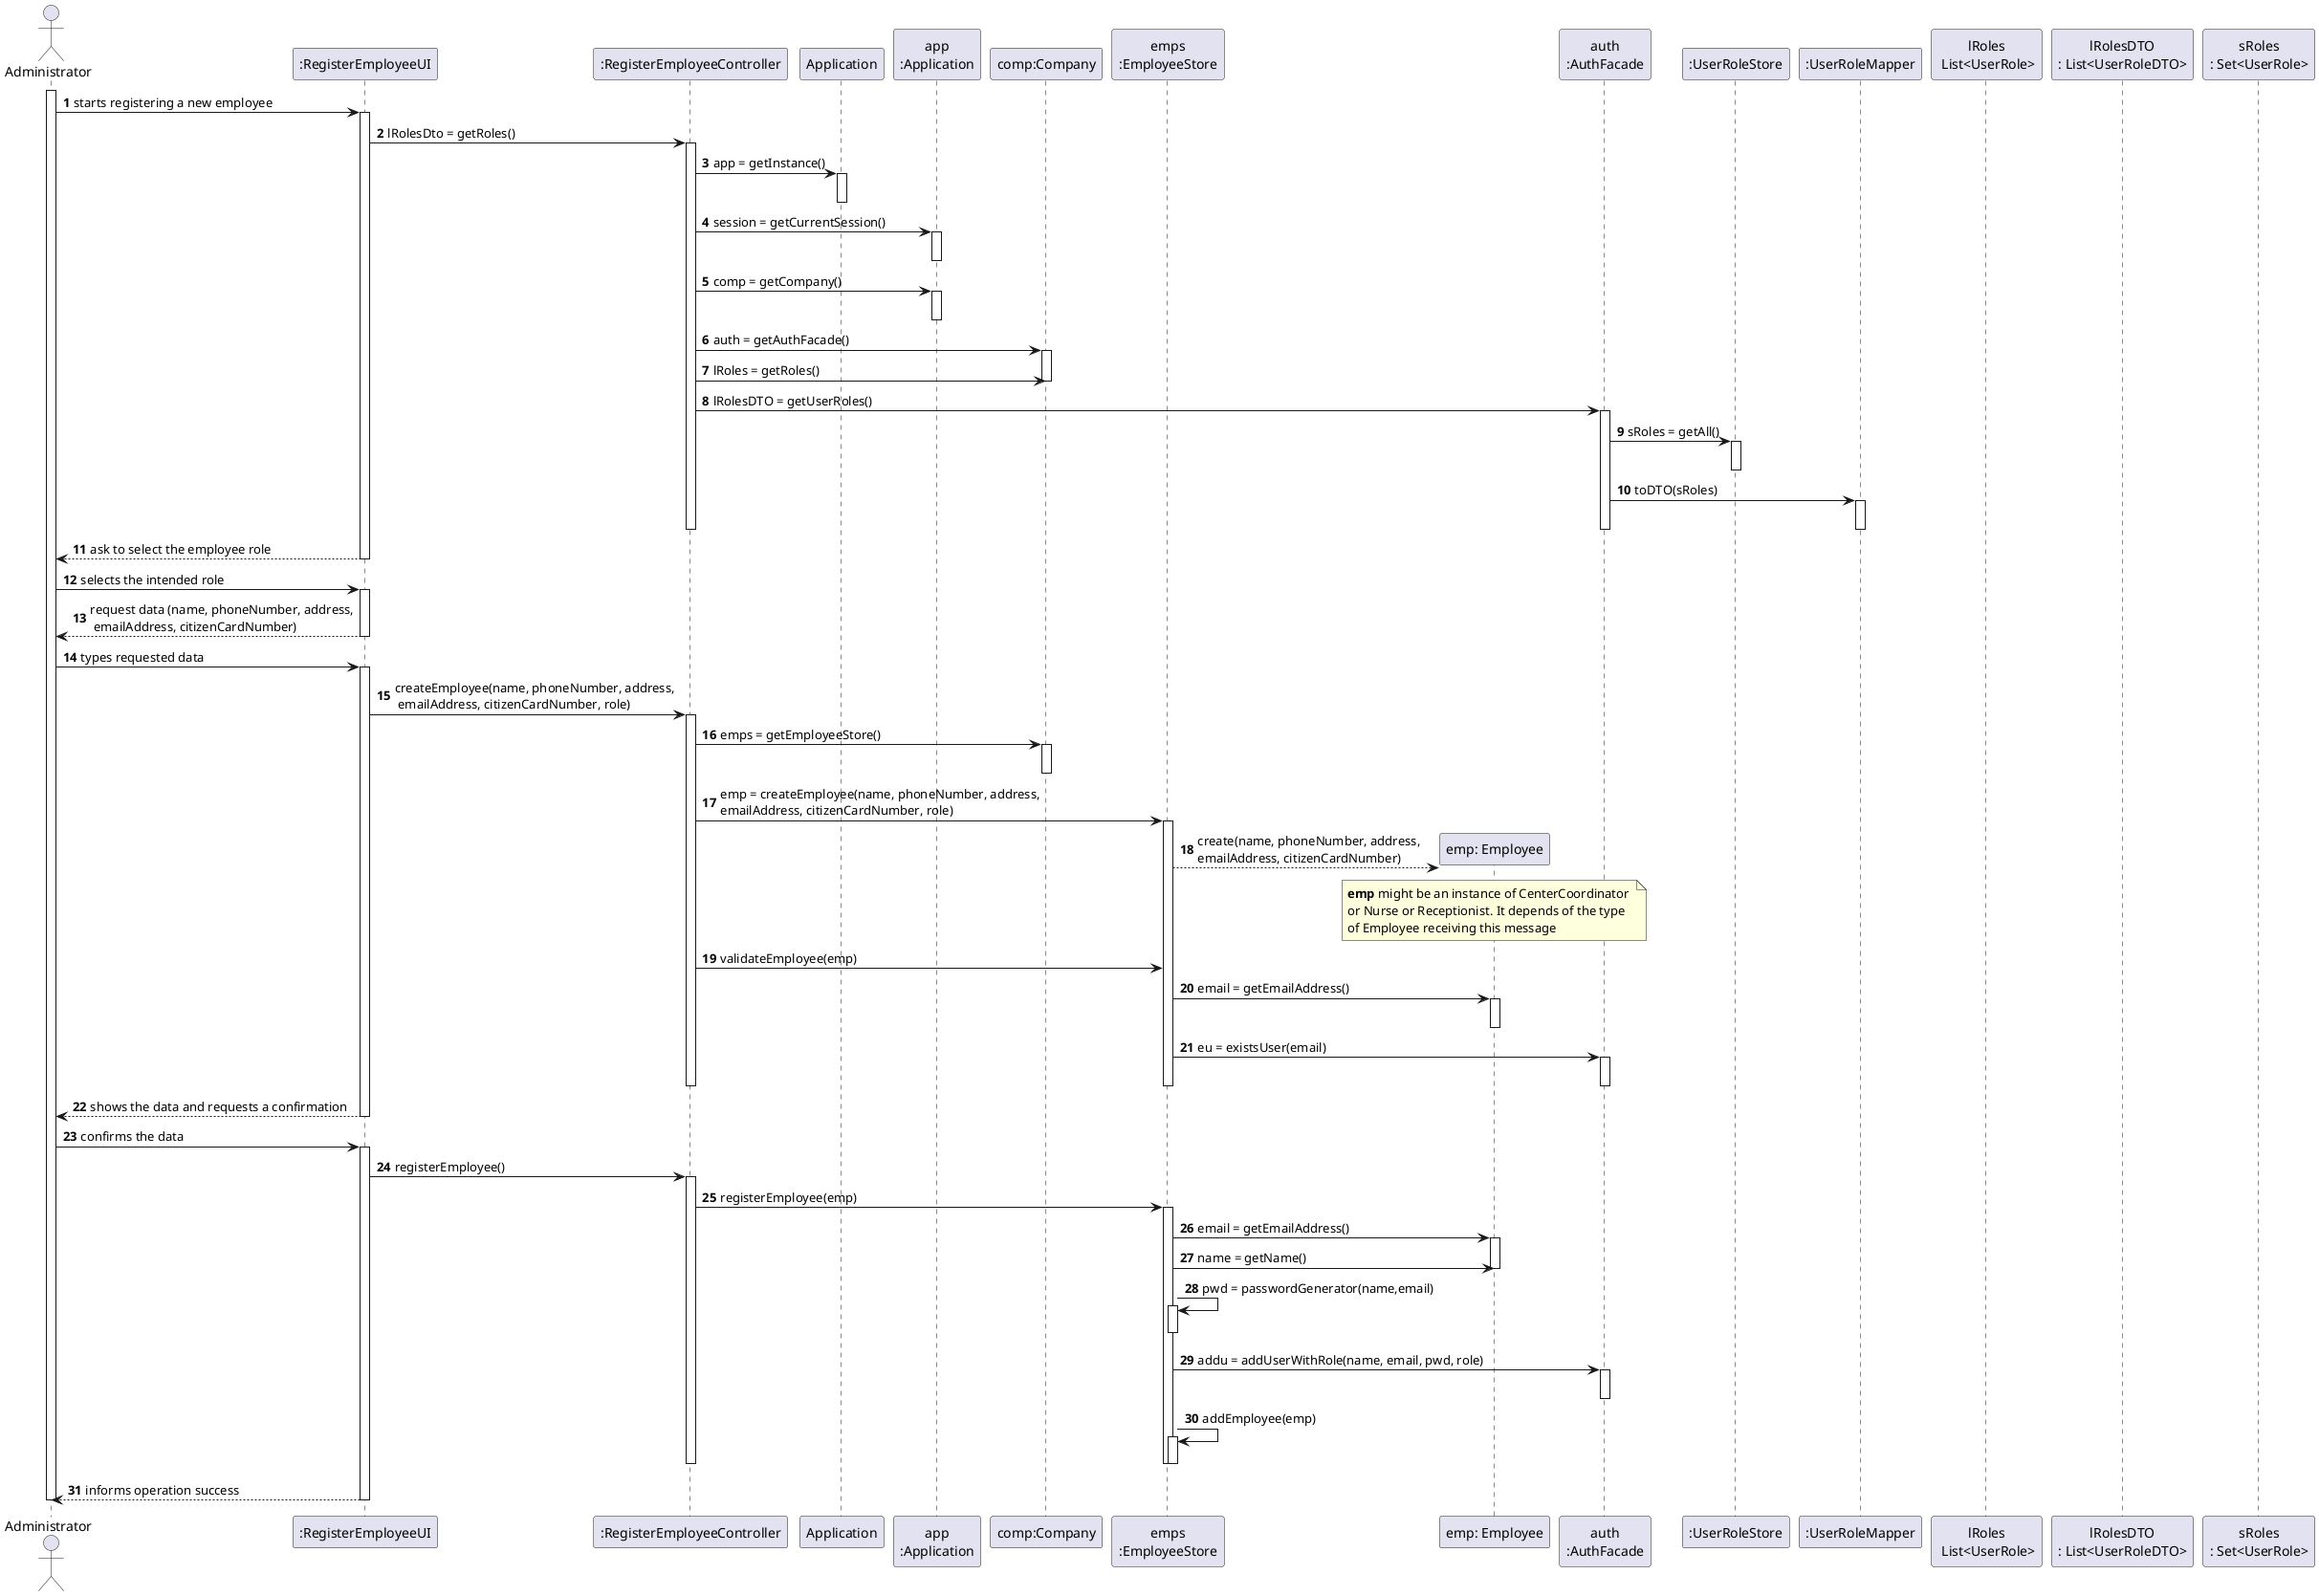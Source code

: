@startuml
autonumber
actor "Administrator" as ADM


participant ":RegisterEmployeeUI" as UI
participant ":RegisterEmployeeController" as CTRL
participant "Application" as APP
participant "app\n:Application" as App
participant "comp:Company" as COMP
participant "emps\n:EmployeeStore" as EMPS
participant "emp: Employee" as EMP
participant "auth\n:AuthFacade" as AF
participant ":UserRoleStore" as URS
participant ":UserRoleMapper" as URM
participant "lRoles\n List<UserRole>" as LR
participant "lRolesDTO\n: List<UserRoleDTO>" as lRDTO
participant "sRoles\n: Set<UserRole>" as SR



activate ADM

ADM -> UI : starts registering a new employee
activate UI

UI -> CTRL : lRolesDto = getRoles()
activate CTRL

CTRL -> APP : app = getInstance()
activate APP
deactivate APP

CTRL -> App: session = getCurrentSession()
activate App
deactivate App

CTRL -> App : comp = getCompany()
activate App
deactivate App

CTRL -> COMP: auth = getAuthFacade()
activate COMP


CTRL -> COMP: lRoles = getRoles()
deactivate COMP


CTRL -> AF : lRolesDTO = getUserRoles()
activate AF

AF -> URS : sRoles = getAll()
activate URS
deactivate URS

AF -> URM :  toDTO(sRoles)
activate URM

deactivate URM
deactivate AF
deactivate CTRL

UI --> ADM : ask to select the employee role
deactivate UI



ADM -> UI : selects the intended role
activate UI

UI --> ADM : request data (name, phoneNumber, address,\n emailAddress, citizenCardNumber)
deactivate UI




ADM -> UI : types requested data
activate UI

UI -> CTRL :createEmployee(name, phoneNumber, address,\n emailAddress, citizenCardNumber, role)
activate CTRL

CTRL -> COMP : emps = getEmployeeStore()
activate COMP
deactivate COMP

CTRL -> EMPS : emp = createEmployee(name, phoneNumber, address,\nemailAddress, citizenCardNumber, role)
activate EMPS

EMPS --> EMP** : create(name, phoneNumber, address, \nemailAddress, citizenCardNumber)

note over EMP : **emp** might be an instance of CenterCoordinator \nor Nurse or Receptionist. It depends of the type \nof Employee receiving this message


CTRL -> EMPS : validateEmployee(emp)

EMPS -> EMP : email = getEmailAddress()
activate EMP
deactivate EMP

EMPS -> AF : eu = existsUser(email)
activate AF
deactivate AF
deactivate CTRL
deactivate EMPS

UI --> ADM : shows the data and requests a confirmation
deactivate UI



ADM -> UI : confirms the data
activate UI

UI -> CTRL : registerEmployee()
activate CTRL

CTRL -> EMPS: registerEmployee(emp)
activate EMPS

EMPS -> EMP : email = getEmailAddress()
activate EMP

EMPS -> EMP : name = getName()

deactivate EMP

EMPS -> EMPS : pwd = passwordGenerator(name,email)
activate EMPS
deactivate EMPS

EMPS -> AF : addu = addUserWithRole(name, email, pwd, role)
activate AF
deactivate AF

EMPS -> EMPS : addEmployee(emp)
activate EMPS
deactivate EMPS
deactivate EMPS
deactivate CTRL

UI --> ADM : informs operation success
deactivate UI


deactivate ADM

@enduml